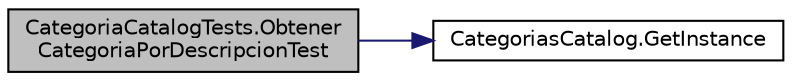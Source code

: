 digraph "CategoriaCatalogTests.ObtenerCategoriaPorDescripcionTest"
{
 // INTERACTIVE_SVG=YES
 // LATEX_PDF_SIZE
  edge [fontname="Helvetica",fontsize="10",labelfontname="Helvetica",labelfontsize="10"];
  node [fontname="Helvetica",fontsize="10",shape=record];
  rankdir="LR";
  Node1 [label="CategoriaCatalogTests.Obtener\lCategoriaPorDescripcionTest",height=0.2,width=0.4,color="black", fillcolor="grey75", style="filled", fontcolor="black",tooltip="Test para cuando se quiere obtener una categoría por su descripción"];
  Node1 -> Node2 [color="midnightblue",fontsize="10",style="solid",fontname="Helvetica"];
  Node2 [label="CategoriasCatalog.GetInstance",height=0.2,width=0.4,color="black", fillcolor="white", style="filled",URL="$classCategoriasCatalog.html#a302075e15a1ea59afc7906baedf17942",tooltip="Método para obtener la instancia del catálogo de categorías."];
}
